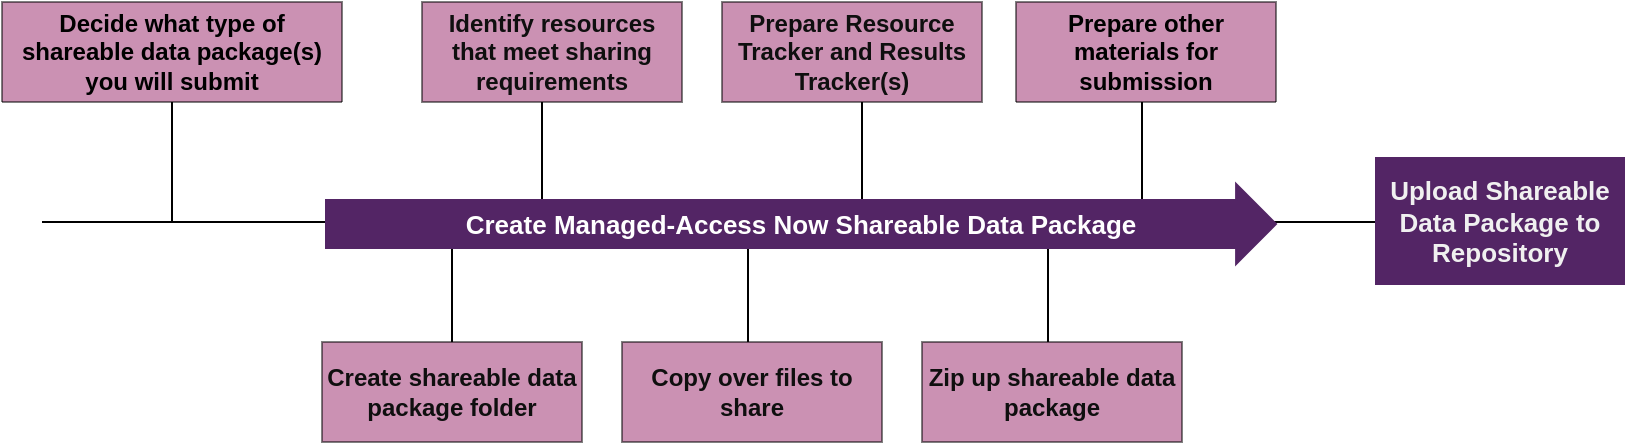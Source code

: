 <mxfile>
    <diagram id="kfqbYSQvsbw34wrSjgwR" name="Page-1">
        <mxGraphModel dx="1174" dy="787" grid="1" gridSize="10" guides="1" tooltips="1" connect="1" arrows="1" fold="1" page="1" pageScale="1" pageWidth="850" pageHeight="1100" math="0" shadow="0">
            <root>
                <mxCell id="0"/>
                <mxCell id="1" parent="0"/>
                <mxCell id="2" value="" style="endArrow=none;html=1;rounded=0;endFill=0;startArrow=none;" parent="1" edge="1">
                    <mxGeometry width="50" height="50" relative="1" as="geometry">
                        <mxPoint x="40" y="400" as="sourcePoint"/>
                        <mxPoint x="760" y="400" as="targetPoint"/>
                    </mxGeometry>
                </mxCell>
                <UserObject label="Upload Shareable Data Package to Repository" link="#upload-your-shareable-data-package-to-your-repository" id="5">
                    <mxCell style="rounded=0;whiteSpace=wrap;html=1;fillColor=#532565;fontColor=#F0F0F0;fontStyle=1;glass=0;fontSize=13;strokeColor=#532565;" parent="1" vertex="1">
                        <mxGeometry x="707" y="368" width="124" height="63" as="geometry"/>
                    </mxCell>
                </UserObject>
                <mxCell id="58" value="" style="endArrow=none;html=1;fontColor=#0F0F0F;rounded=0;" parent="1" edge="1">
                    <mxGeometry width="50" height="50" relative="1" as="geometry">
                        <mxPoint x="105" y="340" as="sourcePoint"/>
                        <mxPoint x="105" y="400" as="targetPoint"/>
                    </mxGeometry>
                </mxCell>
                <UserObject label="Copy over files to share" link="#copy-managed-access-files-into-your-shareable-data-package-folder" id="135">
                    <mxCell style="rounded=0;whiteSpace=wrap;html=1;fillColor=#982568;fontColor=#0F0F0F;fontStyle=1;opacity=50;" parent="1" vertex="1">
                        <mxGeometry x="330" y="460" width="130" height="50" as="geometry"/>
                    </mxCell>
                </UserObject>
                <mxCell id="136" value="" style="endArrow=none;html=1;fontColor=#0F0F0F;rounded=0;" parent="1" edge="1">
                    <mxGeometry width="50" height="50" relative="1" as="geometry">
                        <mxPoint x="290" y="400" as="sourcePoint"/>
                        <mxPoint x="290" y="340" as="targetPoint"/>
                    </mxGeometry>
                </mxCell>
                <mxCell id="137" value="" style="endArrow=none;html=1;fontColor=#0F0F0F;rounded=0;" parent="1" edge="1">
                    <mxGeometry width="50" height="50" relative="1" as="geometry">
                        <mxPoint x="450" y="400" as="sourcePoint"/>
                        <mxPoint x="450" y="340" as="targetPoint"/>
                    </mxGeometry>
                </mxCell>
                <mxCell id="138" value="" style="endArrow=none;html=1;fontColor=#0F0F0F;rounded=0;" parent="1" edge="1">
                    <mxGeometry width="50" height="50" relative="1" as="geometry">
                        <mxPoint x="393" y="460" as="sourcePoint"/>
                        <mxPoint x="393" y="400" as="targetPoint"/>
                    </mxGeometry>
                </mxCell>
                <mxCell id="139" value="" style="endArrow=none;html=1;fontColor=#0F0F0F;rounded=0;" parent="1" edge="1">
                    <mxGeometry width="50" height="50" relative="1" as="geometry">
                        <mxPoint x="245" y="400" as="sourcePoint"/>
                        <mxPoint x="245" y="460" as="targetPoint"/>
                    </mxGeometry>
                </mxCell>
                <UserObject label="Zip up shareable data package" link="#zip-up-your-shareable-data-package" id="140">
                    <mxCell style="rounded=0;whiteSpace=wrap;html=1;fillColor=#982568;fontColor=#0F0F0F;fontStyle=1;opacity=50;" parent="1" vertex="1">
                        <mxGeometry x="480" y="460" width="130" height="50" as="geometry"/>
                    </mxCell>
                </UserObject>
                <UserObject label="Identify resources that meet sharing requirements" link="#identify-resources-that-meet-sharing-requirements" id="141">
                    <mxCell style="rounded=0;whiteSpace=wrap;html=1;fillColor=#982568;fontColor=#0F0F0F;fontStyle=1;opacity=50;" parent="1" vertex="1">
                        <mxGeometry x="230" y="290" width="130" height="50" as="geometry"/>
                    </mxCell>
                </UserObject>
                <UserObject label="Prepare Resource Tracker and Results Tracker(s)" link="#prepare-resource-and-results-trackers" id="142">
                    <mxCell style="rounded=0;whiteSpace=wrap;html=1;fillColor=#982568;fontColor=#0F0F0F;fontStyle=1;opacity=50;" parent="1" vertex="1">
                        <mxGeometry x="380" y="290" width="130" height="50" as="geometry"/>
                    </mxCell>
                </UserObject>
                <mxCell id="143" value="" style="endArrow=none;html=1;fontColor=#0F0F0F;rounded=0;" parent="1" edge="1">
                    <mxGeometry width="50" height="50" relative="1" as="geometry">
                        <mxPoint x="543" y="460" as="sourcePoint"/>
                        <mxPoint x="543" y="400" as="targetPoint"/>
                    </mxGeometry>
                </mxCell>
                <mxCell id="144" value="" style="endArrow=none;html=1;fontColor=#0F0F0F;rounded=0;" parent="1" edge="1">
                    <mxGeometry width="50" height="50" relative="1" as="geometry">
                        <mxPoint x="590" y="400" as="sourcePoint"/>
                        <mxPoint x="590" y="340" as="targetPoint"/>
                    </mxGeometry>
                </mxCell>
                <UserObject label="Create shareable data package folder" link="#create-your-shareable-data-package-folder" id="148">
                    <mxCell style="rounded=0;whiteSpace=wrap;html=1;fillColor=#982568;fontColor=#0F0F0F;fontStyle=1;opacity=50;" parent="1" vertex="1">
                        <mxGeometry x="180" y="460" width="130" height="50" as="geometry"/>
                    </mxCell>
                </UserObject>
                <UserObject label="&lt;font color=&quot;#ffffff&quot; style=&quot;font-size: 13px;&quot;&gt;&lt;b style=&quot;font-size: 13px;&quot;&gt;Create Managed-Access Now Shareable Data Package&lt;/b&gt;&lt;/font&gt;" id="113">
                    <mxCell style="shape=singleArrow;whiteSpace=wrap;html=1;arrowWidth=0.6;arrowSize=0.042;fillColor=#532565;strokeColor=#532565;fontSize=13;labelBorderColor=none;" parent="1" vertex="1">
                        <mxGeometry x="182" y="381" width="475" height="40" as="geometry"/>
                    </mxCell>
                </UserObject>
                <UserObject label="&lt;b&gt;Decide what type of shareable data package(s) you will submit&lt;/b&gt;" id="124">
                    <mxCell style="swimlane;fontStyle=0;childLayout=stackLayout;horizontal=1;startSize=50;horizontalStack=0;resizeParent=1;resizeParentMax=0;resizeLast=0;collapsible=1;marginBottom=0;whiteSpace=wrap;html=1;rounded=0;shadow=0;glass=0;fillColor=#982568;gradientColor=none;gradientDirection=radial;opacity=50;" parent="1" vertex="1" collapsed="1">
                        <mxGeometry x="20" y="290" width="170" height="50" as="geometry">
                            <mxRectangle x="20" y="290" width="175" height="190" as="alternateBounds"/>
                        </mxGeometry>
                    </mxCell>
                </UserObject>
                <mxCell id="125" value="Open-access now" style="rounded=0;whiteSpace=wrap;html=1;" parent="124" vertex="1">
                    <mxGeometry y="50" width="175" height="30" as="geometry"/>
                </mxCell>
                <mxCell id="126" value="Open-access by specified date" style="rounded=0;whiteSpace=wrap;html=1;" parent="124" vertex="1">
                    <mxGeometry y="80" width="175" height="30" as="geometry"/>
                </mxCell>
                <mxCell id="127" value="Managed-access now" style="rounded=0;whiteSpace=wrap;html=1;" parent="124" vertex="1">
                    <mxGeometry y="110" width="175" height="30" as="geometry"/>
                </mxCell>
                <mxCell id="128" value="Managed access by specified date" style="rounded=0;whiteSpace=wrap;html=1;" parent="124" vertex="1">
                    <mxGeometry y="140" width="175" height="50" as="geometry"/>
                </mxCell>
                <UserObject label="&lt;b&gt;Prepare other materials for submission&lt;/b&gt;" link="#prepare-other-materials-for-submission" id="145">
                    <mxCell style="swimlane;fontStyle=0;childLayout=stackLayout;horizontal=1;startSize=50;horizontalStack=0;resizeParent=1;resizeParentMax=0;resizeLast=0;collapsible=1;marginBottom=0;whiteSpace=wrap;html=1;rounded=0;shadow=0;glass=0;fillColor=#982568;gradientColor=none;gradientDirection=radial;opacity=50;swimlaneLine=1;" parent="1" vertex="1" collapsed="1">
                        <mxGeometry x="527" y="290" width="130" height="50" as="geometry">
                            <mxRectangle x="527" y="290" width="190" height="110" as="alternateBounds"/>
                        </mxGeometry>
                    </mxCell>
                </UserObject>
                <mxCell id="146" value="Edited Overview Resource Tracker" style="text;strokeColor=default;fillColor=#FFFFFF;align=center;verticalAlign=middle;spacingLeft=4;spacingRight=4;overflow=hidden;points=[[0,0.5],[1,0.5]];portConstraint=eastwest;rotatable=0;whiteSpace=wrap;html=1;rounded=0;shadow=0;glass=0;" parent="145" vertex="1">
                    <mxGeometry y="50" width="190" height="30" as="geometry"/>
                </mxCell>
                <mxCell id="147" value="&lt;span style=&quot;font-weight: 400;&quot;&gt;README&lt;/span&gt;" style="text;strokeColor=default;fillColor=#FFFFFF;align=center;verticalAlign=middle;spacingLeft=4;spacingRight=4;overflow=hidden;points=[[0,0.5],[1,0.5]];portConstraint=eastwest;rotatable=0;whiteSpace=wrap;html=1;rounded=0;shadow=0;glass=0;fontStyle=1" parent="145" vertex="1">
                    <mxGeometry y="80" width="190" height="30" as="geometry"/>
                </mxCell>
            </root>
        </mxGraphModel>
    </diagram>
</mxfile>